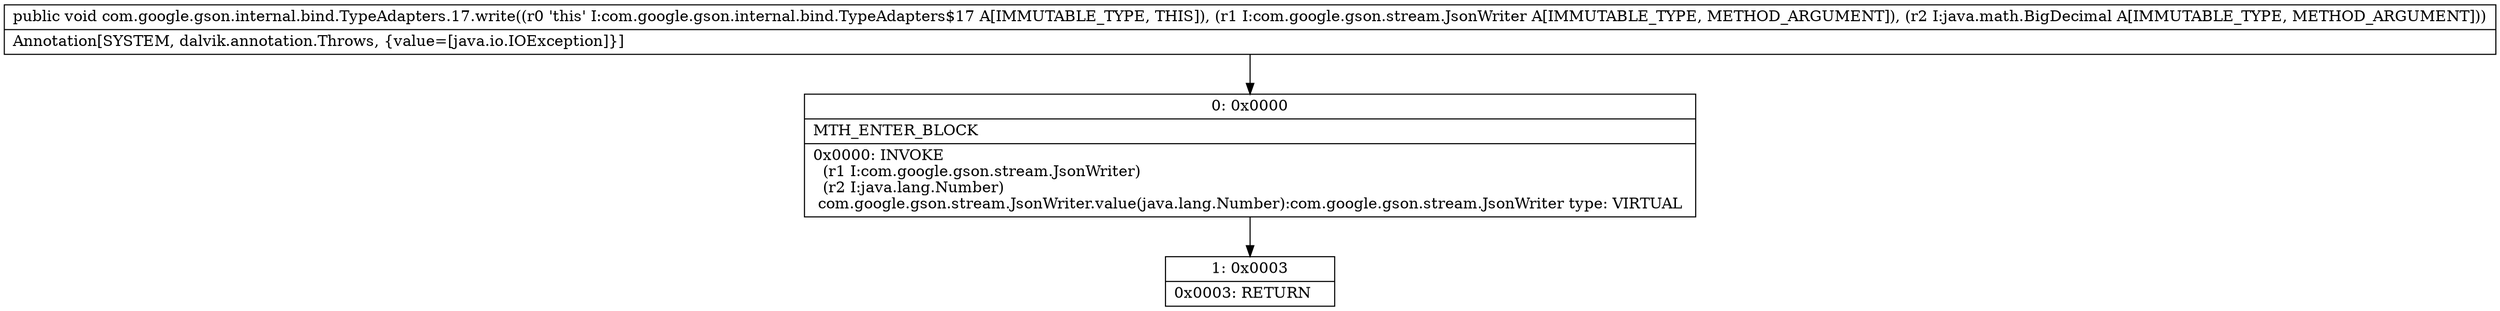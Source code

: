 digraph "CFG forcom.google.gson.internal.bind.TypeAdapters.17.write(Lcom\/google\/gson\/stream\/JsonWriter;Ljava\/math\/BigDecimal;)V" {
Node_0 [shape=record,label="{0\:\ 0x0000|MTH_ENTER_BLOCK\l|0x0000: INVOKE  \l  (r1 I:com.google.gson.stream.JsonWriter)\l  (r2 I:java.lang.Number)\l com.google.gson.stream.JsonWriter.value(java.lang.Number):com.google.gson.stream.JsonWriter type: VIRTUAL \l}"];
Node_1 [shape=record,label="{1\:\ 0x0003|0x0003: RETURN   \l}"];
MethodNode[shape=record,label="{public void com.google.gson.internal.bind.TypeAdapters.17.write((r0 'this' I:com.google.gson.internal.bind.TypeAdapters$17 A[IMMUTABLE_TYPE, THIS]), (r1 I:com.google.gson.stream.JsonWriter A[IMMUTABLE_TYPE, METHOD_ARGUMENT]), (r2 I:java.math.BigDecimal A[IMMUTABLE_TYPE, METHOD_ARGUMENT]))  | Annotation[SYSTEM, dalvik.annotation.Throws, \{value=[java.io.IOException]\}]\l}"];
MethodNode -> Node_0;
Node_0 -> Node_1;
}

